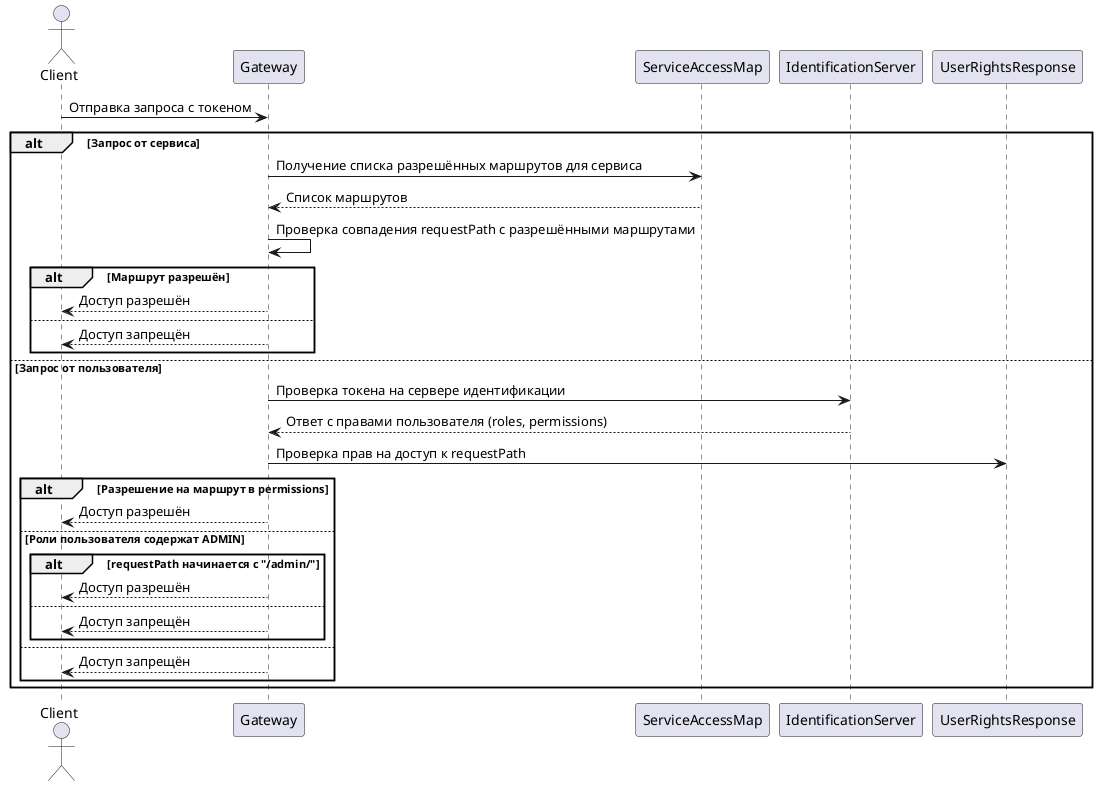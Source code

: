 @startuml
actor Client
participant Gateway
participant ServiceAccessMap
participant IdentificationServer as IDServer
participant UserRightsResponse

Client -> Gateway: Отправка запроса с токеном
alt Запрос от сервиса
    Gateway -> ServiceAccessMap: Получение списка разрешённых маршрутов для сервиса
    ServiceAccessMap --> Gateway: Список маршрутов
    Gateway -> Gateway: Проверка совпадения requestPath с разрешёнными маршрутами
    alt Маршрут разрешён
        Gateway --> Client: Доступ разрешён
    else
        Gateway --> Client: Доступ запрещён
    end
else Запрос от пользователя
    Gateway -> IDServer: Проверка токена на сервере идентификации
    IDServer --> Gateway: Ответ с правами пользователя (roles, permissions)
    Gateway -> UserRightsResponse: Проверка прав на доступ к requestPath
    alt Разрешение на маршрут в permissions
        Gateway --> Client: Доступ разрешён
    else Роли пользователя содержат ADMIN
        alt requestPath начинается с "/admin/"
            Gateway --> Client: Доступ разрешён
        else
            Gateway --> Client: Доступ запрещён
        end
    else
        Gateway --> Client: Доступ запрещён
    end
end
@enduml